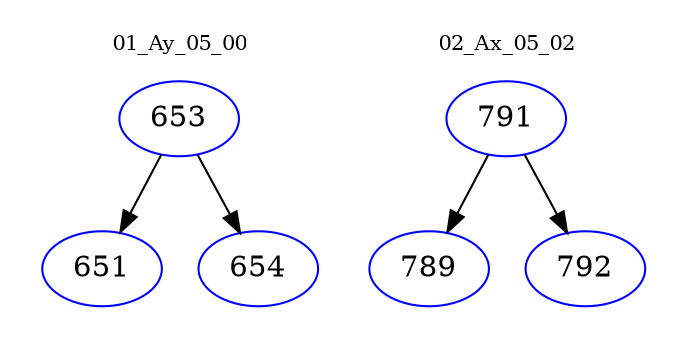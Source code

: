 digraph{
subgraph cluster_0 {
color = white
label = "01_Ay_05_00";
fontsize=10;
T0_653 [label="653", color="blue"]
T0_653 -> T0_651 [color="black"]
T0_651 [label="651", color="blue"]
T0_653 -> T0_654 [color="black"]
T0_654 [label="654", color="blue"]
}
subgraph cluster_1 {
color = white
label = "02_Ax_05_02";
fontsize=10;
T1_791 [label="791", color="blue"]
T1_791 -> T1_789 [color="black"]
T1_789 [label="789", color="blue"]
T1_791 -> T1_792 [color="black"]
T1_792 [label="792", color="blue"]
}
}
